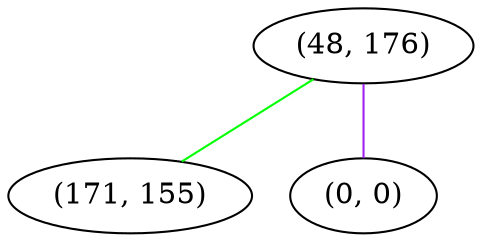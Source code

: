 graph "" {
"(48, 176)";
"(171, 155)";
"(0, 0)";
"(48, 176)" -- "(0, 0)"  [color=purple, key=0, weight=4];
"(48, 176)" -- "(171, 155)"  [color=green, key=0, weight=2];
}
